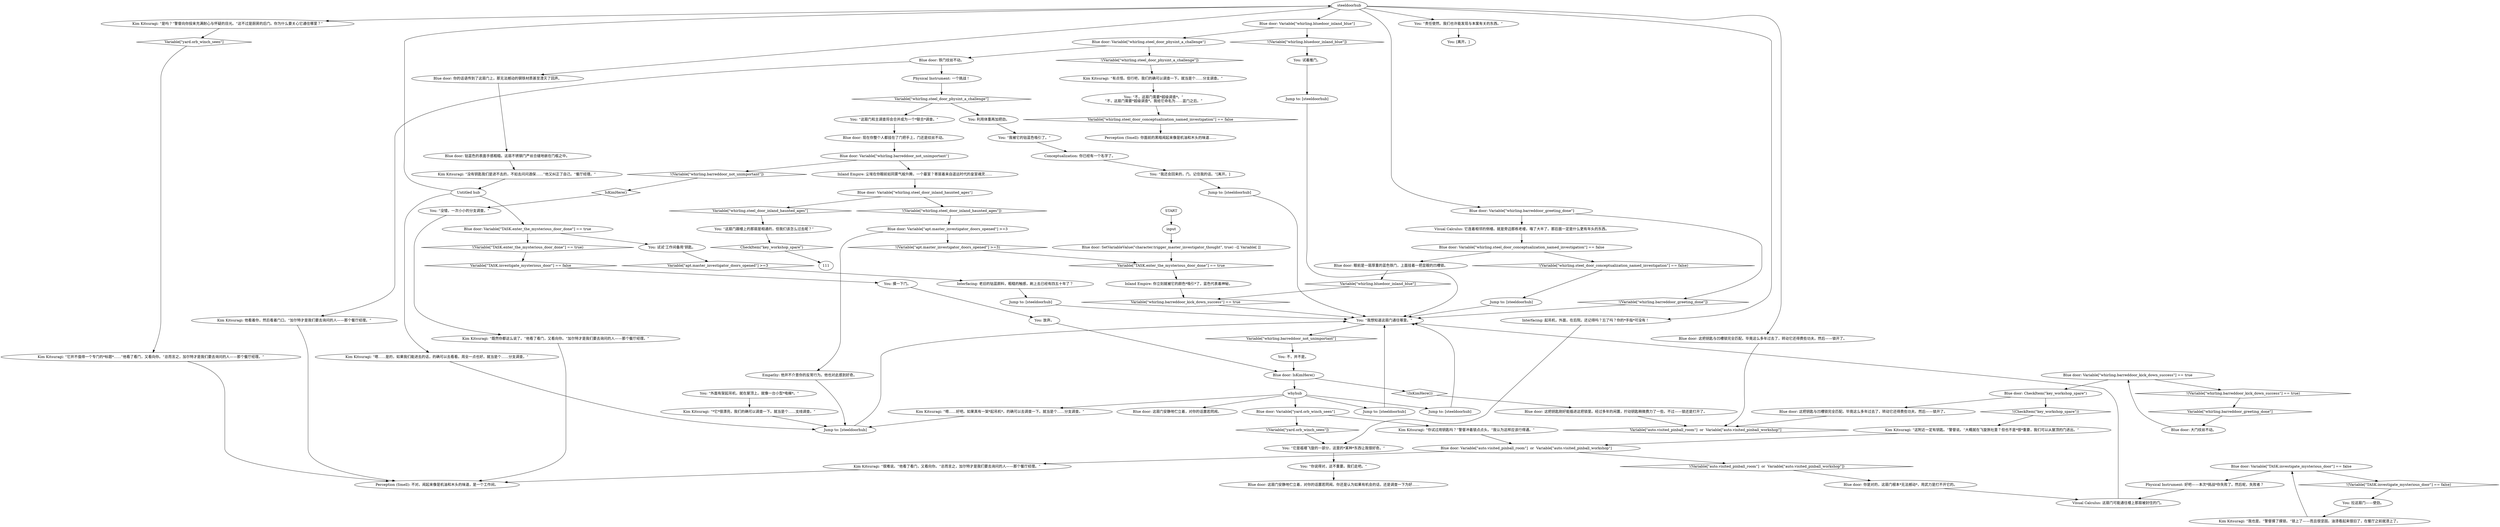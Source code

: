 # WHIRLING F1 / STEEL DOOR
# The steel door in the back of the kitchen. Leads to the storage area with the elevator.
# ==================================================
digraph G {
	  0 [label="START"];
	  1 [label="input"];
	  2 [label="Blue door: Variable[\"whirling.steel_door_inland_haunted_ages\"]"];
	  3 [label="Variable[\"whirling.steel_door_inland_haunted_ages\"]", shape=diamond];
	  4 [label="!(Variable[\"whirling.steel_door_inland_haunted_ages\"])", shape=diamond];
	  5 [label="Kim Kitsuragi: “这附近一定有钥匙。”警督说。“大概就在飞旋旅社里？但也不是*很*重要，我们可以从屋顶的门进出。”"];
	  6 [label="Blue door: 这扇门安静地伫立着，对你的话置若罔闻。你还是认为如果有机会的话，还是调查一下为好……"];
	  7 [label="You: “外面有架起吊机，就在屋顶上。就像一台小型*电梯*。”"];
	  8 [label="Jump to: [steeldoorhub]"];
	  9 [label="Perception (Smell): 不对。闻起来像是机油和木头的味道，是一个工作间。"];
	  10 [label="You: “这扇门跟楼上的那扇是相通的，但我们该怎么过去呢？”"];
	  11 [label="Blue door: Variable[\"whirling.bluedoor_inland_blue\"]"];
	  12 [label="Variable[\"whirling.bluedoor_inland_blue\"]", shape=diamond];
	  13 [label="!(Variable[\"whirling.bluedoor_inland_blue\"])", shape=diamond];
	  14 [label="Blue door: Variable[\"whirling.steel_door_physint_a_challenge\"]"];
	  15 [label="Variable[\"whirling.steel_door_physint_a_challenge\"]", shape=diamond];
	  16 [label="!(Variable[\"whirling.steel_door_physint_a_challenge\"])", shape=diamond];
	  17 [label="Blue door: 铁门纹丝不动。"];
	  18 [label="Kim Kitsuragi: “我也是。”警督摸了摸锁。“锁上了——而且很坚固。油漆看起来很旧了，在餐厅之前就漆上了。"];
	  19 [label="You: 不，并不是。"];
	  20 [label="You: “这扇门和主调查将会合并成为一个*联合*调查。”"];
	  21 [label="Blue door: Variable[\"TASK.enter_the_mysterious_door_done\"] == true"];
	  22 [label="Variable[\"TASK.enter_the_mysterious_door_done\"] == true", shape=diamond];
	  23 [label="!(Variable[\"TASK.enter_the_mysterious_door_done\"] == true)", shape=diamond];
	  24 [label="You: 试试‘工作间备用’钥匙。"];
	  25 [label="Interfacing: 起吊机，外面，在后院。还记得吗？忘了吗？你的*手指*可没有！"];
	  26 [label="Kim Kitsuragi: “它并不值得一个专门的*标题*……”他看了看门，又看向你。“总而言之，加尔特才是我们要去询问的人——那个餐厅经理。”"];
	  27 [label="Jump to: [steeldoorhub]"];
	  28 [label="Blue door: Variable[\"auto.visited_pinball_room\"]  or  Variable[\"auto.visited_pinball_workshop\"]"];
	  29 [label="Variable[\"auto.visited_pinball_room\"]  or  Variable[\"auto.visited_pinball_workshop\"]", shape=diamond];
	  30 [label="!(Variable[\"auto.visited_pinball_room\"]  or  Variable[\"auto.visited_pinball_workshop\"])", shape=diamond];
	  31 [label="Kim Kitsuragi: “很难说。”他看了看门，又看向你。“总而言之，加尔特才是我们要去询问的人——那个餐厅经理。”"];
	  32 [label="Perception (Smell): 你面前的黑暗闻起来像是机油和木头的味道……"];
	  33 [label="Blue door: Variable[\"apt.master_investigator_doors_opened\"] >=3"];
	  34 [label="Variable[\"apt.master_investigator_doors_opened\"] >=3", shape=diamond];
	  35 [label="!(Variable[\"apt.master_investigator_doors_opened\"] >=3)", shape=diamond];
	  36 [label="Empathy: 他并不介意你的反常行为。他也对此感到好奇。"];
	  37 [label="You: “不，这扇门需要*超级调查*。”\n“不，这扇门需要*超级调查*。我给它命名为……蓝门之后。”"];
	  38 [label="Kim Kitsuragi: “嗯……是的，如果我们能进去的话，的确可以去看看。周全一点也好。就当是个……分支调查。”"];
	  39 [label="You: [离开。]"];
	  40 [label="Blue door: 你的话语传到了这扇门上，那无法撼动的钢铁材质甚至湮灭了回声。"];
	  41 [label="Blue door: 这把钥匙刚好能插进这把锁里。经过多年的闲置，拧动钥匙稍微费力了一些。不过——锁还是打开了。"];
	  42 [label="You: 拉这扇门——使劲。"];
	  43 [label="You: 利用体重再加把劲。"];
	  44 [label="Physical Instrument: 一个挑战！"];
	  45 [label="Blue door: Variable[\"whirling.barreddoor_kick_down_success\"] == true"];
	  46 [label="Variable[\"whirling.barreddoor_kick_down_success\"] == true", shape=diamond];
	  47 [label="!(Variable[\"whirling.barreddoor_kick_down_success\"] == true)", shape=diamond];
	  48 [label="Blue door: CheckItem(\"key_workshop_spare\")"];
	  49 [label="CheckItem(\"key_workshop_spare\")", shape=diamond];
	  50 [label="!(CheckItem(\"key_workshop_spare\"))", shape=diamond];
	  51 [label="Blue door: 这把钥匙与凹槽锁完全匹配。毕竟这么多年过去了，转动它还得费些功夫。然后——锁开了。"];
	  52 [label="You: 摸一下门。"];
	  53 [label="Kim Kitsuragi: “是吗？”警督向你投来充满耐心与怀疑的目光。“这不过是厨房的后门。你为什么要关心它通往哪里？”"];
	  54 [label="You: “没错，一次小小的分支调查。”"];
	  55 [label="steeldoorhub"];
	  56 [label="You: “我想知道这扇门通往哪里。”"];
	  57 [label="You: “责任使然。我们也许能发现与本案有关的东西。”"];
	  58 [label="Jump to: [steeldoorhub]"];
	  59 [label="Kim Kitsuragi: “有点怪。但行吧，我们的确可以调查一下。就当是个……分支调查。”"];
	  60 [label="You: “你说得对，这不重要。我们走吧。”"];
	  61 [label="Blue door: 这扇门安静地伫立着，对你的话置若罔闻。"];
	  62 [label="Jump to: [steeldoorhub]"];
	  63 [label="Visual Calculus: 这扇门可能通往楼上那扇被封住的门。"];
	  64 [label="Blue door: 大门纹丝不动。"];
	  65 [label="Jump to: [steeldoorhub]"];
	  66 [label="Blue door: 钴蓝色的表面手感粗糙。这扇不锈钢门严丝合缝地嵌在门框之中。"];
	  67 [label="You: 放弃。"];
	  68 [label="Kim Kitsuragi: 他看着你，然后看着门口。“加尔特才是我们要去询问的人——那个餐厅经理。”"];
	  69 [label="Kim Kitsuragi: “既然你都这么说了。”他看了看门，又看向你。“加尔特才是我们要去询问的人——那个餐厅经理。”"];
	  70 [label="Blue door: 现在你整个人都挂在了门把手上，门还是纹丝不动。"];
	  71 [label="You: “我被它的钴蓝色吸引了。”"];
	  72 [label="Kim Kitsuragi: “嗯……好吧。如果真有一架*起吊机*，的确可以去调查一下。就当是个……分支调查。”"];
	  73 [label="Kim Kitsuragi: “*它*很漂亮，我们的确可以调查一下。就当是个……支线调查。”"];
	  74 [label="Conceptualization: 你已经有一个名字了。"];
	  75 [label="Jump to: [steeldoorhub]"];
	  76 [label="Untitled hub"];
	  77 [label="You: “我还会回来的，门。记住我的话。”[离开。]"];
	  78 [label="Blue door: 这把钥匙与凹槽锁完全匹配。毕竟这么多年过去了，转动它还得费些功夫。然后——锁开了。"];
	  79 [label="Inland Empire: 你立刻就被它的颜色*吸引*了，蓝色代表着神秘。"];
	  80 [label="You: 试着推门。"];
	  81 [label="Blue door: Variable[\"whirling.barreddoor_greeting_done\"]"];
	  82 [label="Variable[\"whirling.barreddoor_greeting_done\"]", shape=diamond];
	  83 [label="!(Variable[\"whirling.barreddoor_greeting_done\"])", shape=diamond];
	  84 [label="Visual Calculus: 它连着相邻的侧楼。就是旁边那栋老楼，塌了大半了。那后面一定是什么更有年头的东西。"];
	  85 [label="Jump to: [steeldoorhub]"];
	  86 [label="Blue door: Variable[\"whirling.steel_door_conceptualization_named_investigation\"] == false"];
	  87 [label="Variable[\"whirling.steel_door_conceptualization_named_investigation\"] == false", shape=diamond];
	  88 [label="!(Variable[\"whirling.steel_door_conceptualization_named_investigation\"] == false)", shape=diamond];
	  89 [label="Blue door: 眼前是一扇厚重的蓝色铁门，上面挂着一把显眼的凹槽锁。"];
	  90 [label="Blue door: SetVariableValue(\"character.trigger_master_investigator_thought\", true) --[[ Variable[ ]]"];
	  91 [label="Interfacing: 老旧的钴蓝颜料，粗糙的触感，刷上去已经有四五十年了？"];
	  92 [label="Kim Kitsuragi: “没有钥匙我们是进不去的，不如去问问酒保……”他又纠正了自己。“餐厅经理。”"];
	  93 [label="Blue door: Variable[\"TASK.investigate_mysterious_door\"] == false"];
	  94 [label="Variable[\"TASK.investigate_mysterious_door\"] == false", shape=diamond];
	  95 [label="!(Variable[\"TASK.investigate_mysterious_door\"] == false)", shape=diamond];
	  96 [label="Physical Instrument: 好吧——本次*挑战*你失败了。然后呢，失败者？"];
	  97 [label="Blue door: Variable[\"whirling.barreddoor_not_unimportant\"]"];
	  98 [label="Variable[\"whirling.barreddoor_not_unimportant\"]", shape=diamond];
	  99 [label="!(Variable[\"whirling.barreddoor_not_unimportant\"])", shape=diamond];
	  100 [label="Inland Empire: 尘埃在你眼前如同雾气般升腾，一个墓室？寄居着来自遥远时代的皇室魂灵……"];
	  101 [label="Blue door: 你是对的，这扇门根本*无法撼动*，用武力是打不开它的。"];
	  102 [label="Blue door: IsKimHere()"];
	  103 [label="IsKimHere()", shape=diamond];
	  104 [label="!(IsKimHere())", shape=diamond];
	  105 [label="whyhub"];
	  106 [label="You: “它是褴褛飞旋的一部分，这里的*某种*东西让我很好奇。”"];
	  107 [label="Blue door: Variable[\"yard.orb_winch_seen\"]"];
	  108 [label="Variable[\"yard.orb_winch_seen\"]", shape=diamond];
	  109 [label="!(Variable[\"yard.orb_winch_seen\"])", shape=diamond];
	  110 [label="Kim Kitsuragi: “你试过用钥匙吗？”警督冲着锁点点头。“我认为这样应该行得通。”"];
	  0 -> 1
	  1 -> 90
	  2 -> 3
	  2 -> 4
	  3 -> 10
	  4 -> 33
	  5 -> 28
	  7 -> 73
	  8 -> 56
	  10 -> 49
	  11 -> 13
	  11 -> 14
	  12 -> 46
	  13 -> 80
	  14 -> 16
	  14 -> 17
	  15 -> 43
	  15 -> 20
	  16 -> 59
	  17 -> 44
	  17 -> 68
	  18 -> 93
	  19 -> 102
	  20 -> 70
	  21 -> 24
	  21 -> 23
	  22 -> 79
	  23 -> 94
	  24 -> 34
	  25 -> 106
	  26 -> 9
	  27 -> 56
	  28 -> 30
	  28 -> 31
	  30 -> 101
	  31 -> 9
	  33 -> 35
	  33 -> 36
	  34 -> 91
	  35 -> 22
	  36 -> 75
	  37 -> 87
	  38 -> 75
	  40 -> 66
	  41 -> 29
	  42 -> 18
	  43 -> 71
	  44 -> 15
	  45 -> 48
	  45 -> 47
	  46 -> 56
	  47 -> 82
	  48 -> 50
	  48 -> 51
	  49 -> 111
	  50 -> 5
	  51 -> 29
	  52 -> 67
	  53 -> 108
	  54 -> 69
	  55 -> 40
	  55 -> 11
	  55 -> 78
	  55 -> 81
	  55 -> 53
	  55 -> 25
	  55 -> 57
	  56 -> 98
	  57 -> 39
	  58 -> 56
	  59 -> 37
	  60 -> 6
	  62 -> 56
	  63 -> 56
	  64 -> 45
	  65 -> 56
	  66 -> 92
	  67 -> 102
	  68 -> 9
	  69 -> 9
	  70 -> 97
	  71 -> 74
	  72 -> 75
	  73 -> 75
	  74 -> 77
	  75 -> 56
	  76 -> 21
	  76 -> 38
	  76 -> 55
	  77 -> 62
	  78 -> 29
	  79 -> 46
	  80 -> 65
	  81 -> 83
	  81 -> 84
	  82 -> 64
	  83 -> 56
	  84 -> 86
	  85 -> 56
	  86 -> 88
	  86 -> 89
	  87 -> 32
	  88 -> 27
	  89 -> 12
	  90 -> 22
	  91 -> 85
	  92 -> 76
	  93 -> 96
	  93 -> 95
	  94 -> 52
	  95 -> 42
	  96 -> 63
	  97 -> 99
	  97 -> 100
	  98 -> 19
	  99 -> 103
	  100 -> 2
	  101 -> 63
	  102 -> 104
	  102 -> 105
	  103 -> 54
	  104 -> 41
	  105 -> 8
	  105 -> 72
	  105 -> 107
	  105 -> 58
	  105 -> 61
	  106 -> 60
	  107 -> 109
	  107 -> 110
	  108 -> 26
	  109 -> 106
	  110 -> 28
}

